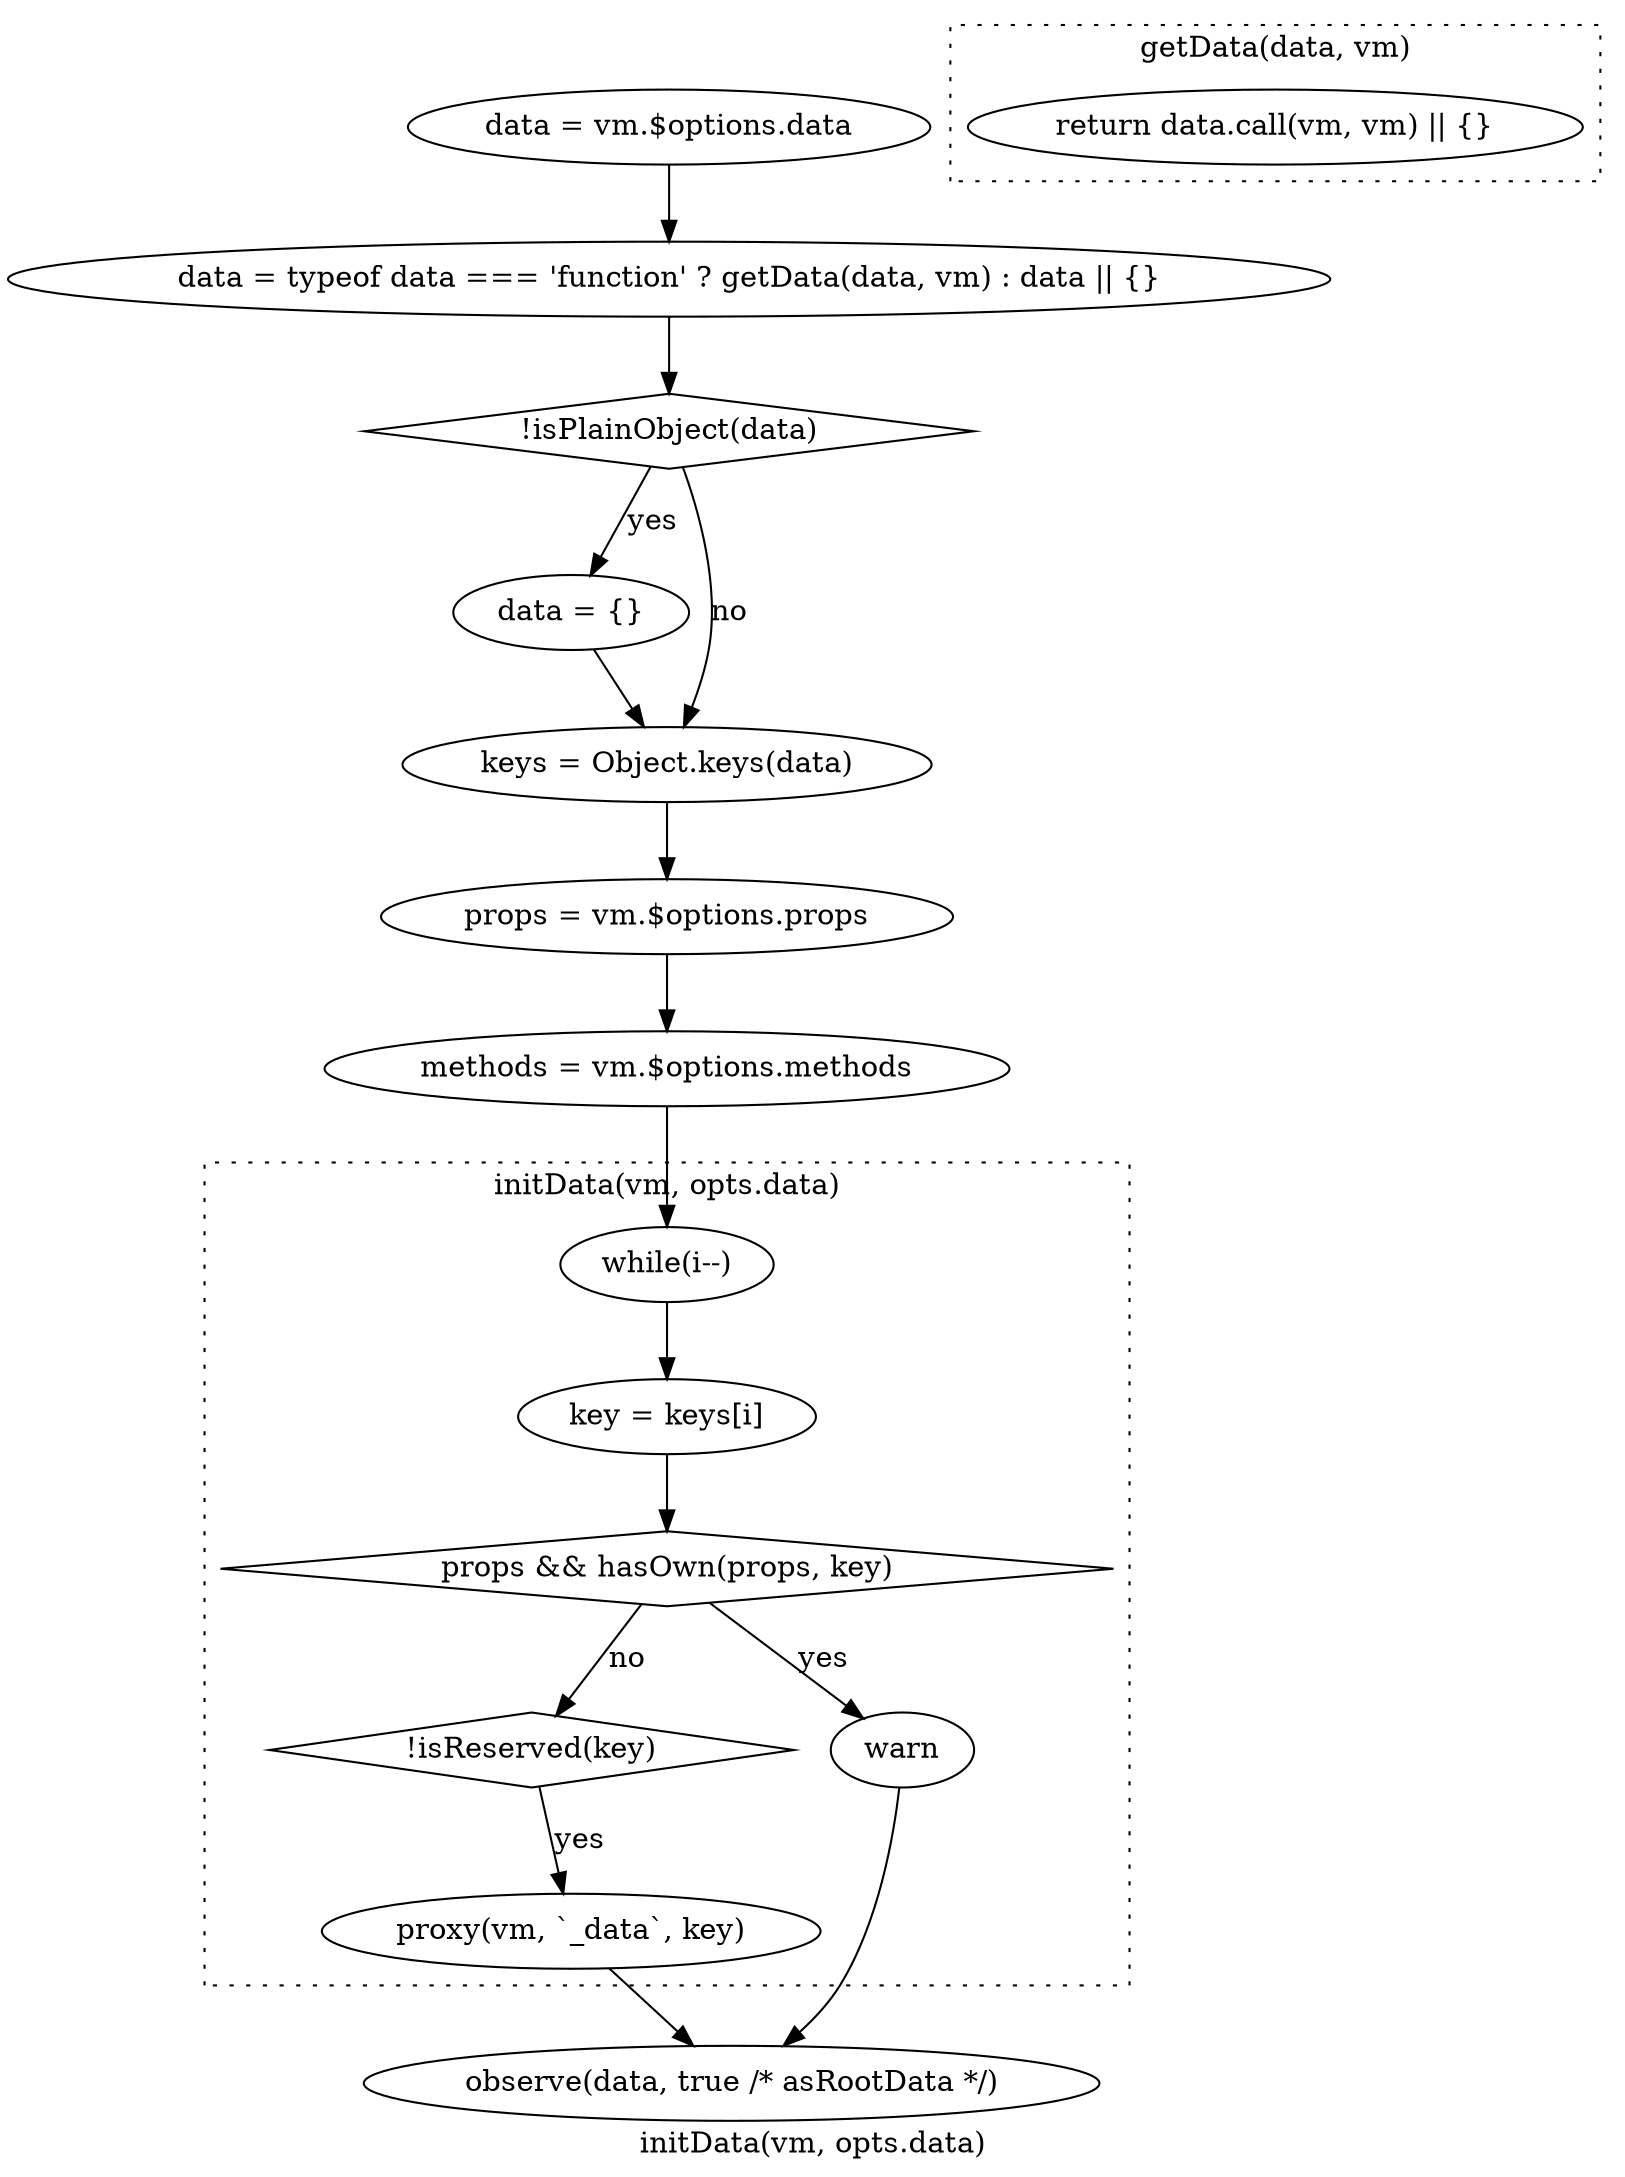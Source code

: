 digraph G {
    label="initData(vm, opts.data)"

    getData [
        label="data = vm.$options.data"
    ]

    resetData [
        label="data = typeof data === 'function' ? getData(data, vm) : data || {}"
    ]

    getData -> resetData

    dataIsPlain [
        label="!isPlainObject(data)"
        shape=diamond
    ]

    resetData -> dataIsPlain

    resetDataBecomeObj [
        label="data = {}"
    ]

    dataIsPlain -> resetDataBecomeObj [label="yes"]

    getKeys [
        label="keys = Object.keys(data)"
    ]
    resetDataBecomeObj -> getKeys
    getProps [
        label="props = vm.$options.props"
    ]
    getKeys -> getProps
    getMethods [
        label="methods = vm.$options.methods"
    ]
    getProps -> getMethods
    dataIsPlain -> getKeys [label="no"]

    while [
        label="while(i--)"
    ]
    getMethods -> while
    subgraph cluster_while {
        graph[style=dotted]
        getKey [
            label="key = keys[i]"
        ]
        while -> getKey

        hasProp [
            label="props && hasOwn(props, key)"
            shape=diamond
        ]

        getKey -> hasProp
        notReserved [
            label="!isReserved(key)"
            shape=diamond
        ]
        hasProp -> warn [label="yes"]
        hasProp -> notReserved [label="no"]
        proxy [
            label="proxy(vm, `_data`, key)"
        ]
        notReserved -> proxy [label="yes"]
    }

    observeData [
        label="observe(data, true /* asRootData */)"
    ]
    warn -> observeData
    proxy -> observeData

    subgraph cluster_getData {
        graph[style=dotted]
        label="getData(data, vm)"

        return [
            label="return data.call(vm, vm) || {}"
        ]
    }
}